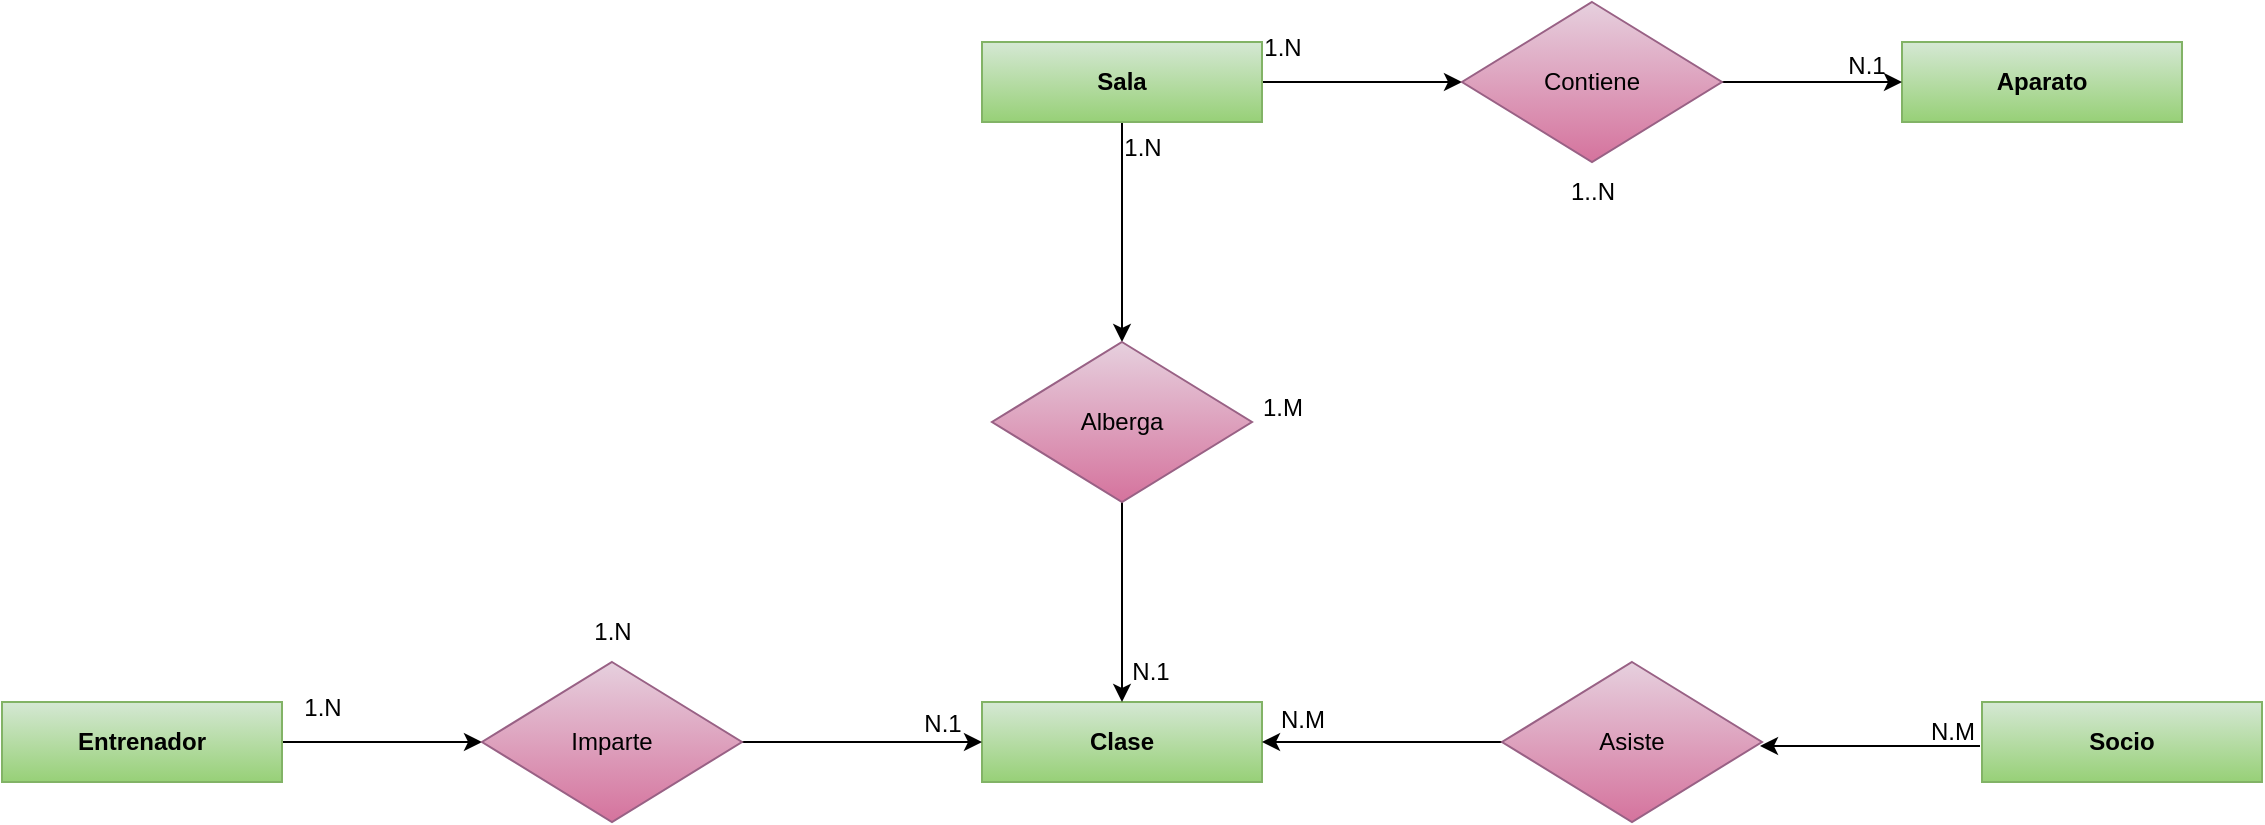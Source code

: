 <mxfile version="26.0.16">
  <diagram name="Página-1" id="xEGR8yg76rOqeJxI7--8">
    <mxGraphModel dx="1927" dy="585" grid="1" gridSize="10" guides="1" tooltips="1" connect="1" arrows="1" fold="1" page="1" pageScale="1" pageWidth="827" pageHeight="1169" math="0" shadow="0">
      <root>
        <mxCell id="0" />
        <mxCell id="1" parent="0" />
        <mxCell id="F7qAAQ8AOb8YhC52KJja-10" style="edgeStyle=orthogonalEdgeStyle;rounded=0;orthogonalLoop=1;jettySize=auto;html=1;exitX=1;exitY=0.5;exitDx=0;exitDy=0;entryX=0;entryY=0.5;entryDx=0;entryDy=0;" edge="1" parent="1" source="F7qAAQ8AOb8YhC52KJja-1" target="F7qAAQ8AOb8YhC52KJja-8">
          <mxGeometry relative="1" as="geometry" />
        </mxCell>
        <mxCell id="F7qAAQ8AOb8YhC52KJja-12" style="edgeStyle=orthogonalEdgeStyle;rounded=0;orthogonalLoop=1;jettySize=auto;html=1;exitX=0.5;exitY=1;exitDx=0;exitDy=0;entryX=0.5;entryY=0;entryDx=0;entryDy=0;" edge="1" parent="1" source="F7qAAQ8AOb8YhC52KJja-1" target="F7qAAQ8AOb8YhC52KJja-7">
          <mxGeometry relative="1" as="geometry" />
        </mxCell>
        <mxCell id="F7qAAQ8AOb8YhC52KJja-1" value="&lt;b&gt;Sala&lt;/b&gt;" style="rounded=0;whiteSpace=wrap;html=1;fillColor=#d5e8d4;strokeColor=#82b366;gradientColor=#97d077;" vertex="1" parent="1">
          <mxGeometry x="160" y="120" width="140" height="40" as="geometry" />
        </mxCell>
        <mxCell id="F7qAAQ8AOb8YhC52KJja-2" value="&lt;b&gt;Aparato&lt;/b&gt;" style="rounded=0;whiteSpace=wrap;html=1;fillColor=#d5e8d4;gradientColor=#97d077;strokeColor=#82b366;" vertex="1" parent="1">
          <mxGeometry x="620" y="120" width="140" height="40" as="geometry" />
        </mxCell>
        <mxCell id="F7qAAQ8AOb8YhC52KJja-3" value="&lt;b&gt;Clase&lt;/b&gt;" style="rounded=0;whiteSpace=wrap;html=1;fillColor=#d5e8d4;gradientColor=#97d077;strokeColor=#82b366;" vertex="1" parent="1">
          <mxGeometry x="160" y="450" width="140" height="40" as="geometry" />
        </mxCell>
        <mxCell id="F7qAAQ8AOb8YhC52KJja-14" style="edgeStyle=orthogonalEdgeStyle;rounded=0;orthogonalLoop=1;jettySize=auto;html=1;exitX=1;exitY=0.5;exitDx=0;exitDy=0;entryX=0;entryY=0.5;entryDx=0;entryDy=0;" edge="1" parent="1" source="F7qAAQ8AOb8YhC52KJja-4" target="F7qAAQ8AOb8YhC52KJja-6">
          <mxGeometry relative="1" as="geometry" />
        </mxCell>
        <mxCell id="F7qAAQ8AOb8YhC52KJja-4" value="&lt;b&gt;Entrenador&lt;/b&gt;" style="rounded=0;whiteSpace=wrap;html=1;fillColor=#d5e8d4;gradientColor=#97d077;strokeColor=#82b366;" vertex="1" parent="1">
          <mxGeometry x="-330" y="450" width="140" height="40" as="geometry" />
        </mxCell>
        <mxCell id="F7qAAQ8AOb8YhC52KJja-16" style="edgeStyle=orthogonalEdgeStyle;rounded=0;orthogonalLoop=1;jettySize=auto;html=1;exitX=0;exitY=0.5;exitDx=0;exitDy=0;entryX=1;entryY=0.5;entryDx=0;entryDy=0;" edge="1" parent="1">
          <mxGeometry relative="1" as="geometry">
            <mxPoint x="659" y="472" as="sourcePoint" />
            <mxPoint x="549" y="472" as="targetPoint" />
          </mxGeometry>
        </mxCell>
        <mxCell id="F7qAAQ8AOb8YhC52KJja-5" value="&lt;b&gt;Socio&lt;/b&gt;" style="rounded=0;whiteSpace=wrap;html=1;fillColor=#d5e8d4;gradientColor=#97d077;strokeColor=#82b366;" vertex="1" parent="1">
          <mxGeometry x="660" y="450" width="140" height="40" as="geometry" />
        </mxCell>
        <mxCell id="F7qAAQ8AOb8YhC52KJja-15" style="edgeStyle=orthogonalEdgeStyle;rounded=0;orthogonalLoop=1;jettySize=auto;html=1;exitX=1;exitY=0.5;exitDx=0;exitDy=0;" edge="1" parent="1" source="F7qAAQ8AOb8YhC52KJja-6" target="F7qAAQ8AOb8YhC52KJja-3">
          <mxGeometry relative="1" as="geometry" />
        </mxCell>
        <mxCell id="F7qAAQ8AOb8YhC52KJja-6" value="Imparte" style="rhombus;whiteSpace=wrap;html=1;fillColor=#e6d0de;gradientColor=#d5739d;strokeColor=#996185;" vertex="1" parent="1">
          <mxGeometry x="-90" y="430" width="130" height="80" as="geometry" />
        </mxCell>
        <mxCell id="F7qAAQ8AOb8YhC52KJja-13" style="edgeStyle=orthogonalEdgeStyle;rounded=0;orthogonalLoop=1;jettySize=auto;html=1;exitX=0.5;exitY=1;exitDx=0;exitDy=0;entryX=0.5;entryY=0;entryDx=0;entryDy=0;" edge="1" parent="1" source="F7qAAQ8AOb8YhC52KJja-7" target="F7qAAQ8AOb8YhC52KJja-3">
          <mxGeometry relative="1" as="geometry" />
        </mxCell>
        <mxCell id="F7qAAQ8AOb8YhC52KJja-7" value="Alberga" style="rhombus;whiteSpace=wrap;html=1;fillColor=#e6d0de;gradientColor=#d5739d;strokeColor=#996185;" vertex="1" parent="1">
          <mxGeometry x="165" y="270" width="130" height="80" as="geometry" />
        </mxCell>
        <mxCell id="F7qAAQ8AOb8YhC52KJja-11" style="edgeStyle=orthogonalEdgeStyle;rounded=0;orthogonalLoop=1;jettySize=auto;html=1;exitX=1;exitY=0.5;exitDx=0;exitDy=0;entryX=0;entryY=0.5;entryDx=0;entryDy=0;" edge="1" parent="1" source="F7qAAQ8AOb8YhC52KJja-8" target="F7qAAQ8AOb8YhC52KJja-2">
          <mxGeometry relative="1" as="geometry" />
        </mxCell>
        <mxCell id="F7qAAQ8AOb8YhC52KJja-8" value="Contiene" style="rhombus;whiteSpace=wrap;html=1;fillColor=#e6d0de;gradientColor=#d5739d;strokeColor=#996185;" vertex="1" parent="1">
          <mxGeometry x="400" y="100" width="130" height="80" as="geometry" />
        </mxCell>
        <mxCell id="F7qAAQ8AOb8YhC52KJja-17" style="edgeStyle=orthogonalEdgeStyle;rounded=0;orthogonalLoop=1;jettySize=auto;html=1;exitX=0;exitY=0.5;exitDx=0;exitDy=0;entryX=1;entryY=0.5;entryDx=0;entryDy=0;" edge="1" parent="1" source="F7qAAQ8AOb8YhC52KJja-9" target="F7qAAQ8AOb8YhC52KJja-3">
          <mxGeometry relative="1" as="geometry" />
        </mxCell>
        <mxCell id="F7qAAQ8AOb8YhC52KJja-9" value="Asiste" style="rhombus;whiteSpace=wrap;html=1;fillColor=#e6d0de;gradientColor=#d5739d;strokeColor=#996185;" vertex="1" parent="1">
          <mxGeometry x="420" y="430" width="130" height="80" as="geometry" />
        </mxCell>
        <mxCell id="F7qAAQ8AOb8YhC52KJja-18" value="1.N" style="text;html=1;align=center;verticalAlign=middle;resizable=0;points=[];autosize=1;strokeColor=none;fillColor=none;" vertex="1" parent="1">
          <mxGeometry x="290" y="108" width="40" height="30" as="geometry" />
        </mxCell>
        <mxCell id="F7qAAQ8AOb8YhC52KJja-19" value="1.N" style="text;html=1;align=center;verticalAlign=middle;resizable=0;points=[];autosize=1;strokeColor=none;fillColor=none;" vertex="1" parent="1">
          <mxGeometry x="220" y="158" width="40" height="30" as="geometry" />
        </mxCell>
        <mxCell id="F7qAAQ8AOb8YhC52KJja-20" value="1.N" style="text;html=1;align=center;verticalAlign=middle;resizable=0;points=[];autosize=1;strokeColor=none;fillColor=none;" vertex="1" parent="1">
          <mxGeometry x="-190" y="438" width="40" height="30" as="geometry" />
        </mxCell>
        <mxCell id="F7qAAQ8AOb8YhC52KJja-21" value="N.M" style="text;html=1;align=center;verticalAlign=middle;resizable=0;points=[];autosize=1;strokeColor=none;fillColor=none;" vertex="1" parent="1">
          <mxGeometry x="295" y="444" width="50" height="30" as="geometry" />
        </mxCell>
        <mxCell id="F7qAAQ8AOb8YhC52KJja-22" value="N.M" style="text;html=1;align=center;verticalAlign=middle;resizable=0;points=[];autosize=1;strokeColor=none;fillColor=none;" vertex="1" parent="1">
          <mxGeometry x="620" y="450" width="50" height="30" as="geometry" />
        </mxCell>
        <mxCell id="F7qAAQ8AOb8YhC52KJja-24" value="N.1" style="text;html=1;align=center;verticalAlign=middle;resizable=0;points=[];autosize=1;strokeColor=none;fillColor=none;" vertex="1" parent="1">
          <mxGeometry x="582" y="117" width="40" height="30" as="geometry" />
        </mxCell>
        <mxCell id="F7qAAQ8AOb8YhC52KJja-25" value="N.1" style="text;html=1;align=center;verticalAlign=middle;resizable=0;points=[];autosize=1;strokeColor=none;fillColor=none;" vertex="1" parent="1">
          <mxGeometry x="224" y="420" width="40" height="30" as="geometry" />
        </mxCell>
        <mxCell id="F7qAAQ8AOb8YhC52KJja-26" value="N.1" style="text;html=1;align=center;verticalAlign=middle;resizable=0;points=[];autosize=1;strokeColor=none;fillColor=none;" vertex="1" parent="1">
          <mxGeometry x="120" y="446" width="40" height="30" as="geometry" />
        </mxCell>
        <mxCell id="F7qAAQ8AOb8YhC52KJja-27" value="1..N" style="text;html=1;align=center;verticalAlign=middle;resizable=0;points=[];autosize=1;strokeColor=none;fillColor=none;" vertex="1" parent="1">
          <mxGeometry x="440" y="180" width="50" height="30" as="geometry" />
        </mxCell>
        <mxCell id="F7qAAQ8AOb8YhC52KJja-28" value="1.M" style="text;html=1;align=center;verticalAlign=middle;resizable=0;points=[];autosize=1;strokeColor=none;fillColor=none;" vertex="1" parent="1">
          <mxGeometry x="290" y="288" width="40" height="30" as="geometry" />
        </mxCell>
        <mxCell id="F7qAAQ8AOb8YhC52KJja-29" value="1.N" style="text;html=1;align=center;verticalAlign=middle;resizable=0;points=[];autosize=1;strokeColor=none;fillColor=none;" vertex="1" parent="1">
          <mxGeometry x="-45" y="400" width="40" height="30" as="geometry" />
        </mxCell>
      </root>
    </mxGraphModel>
  </diagram>
</mxfile>

